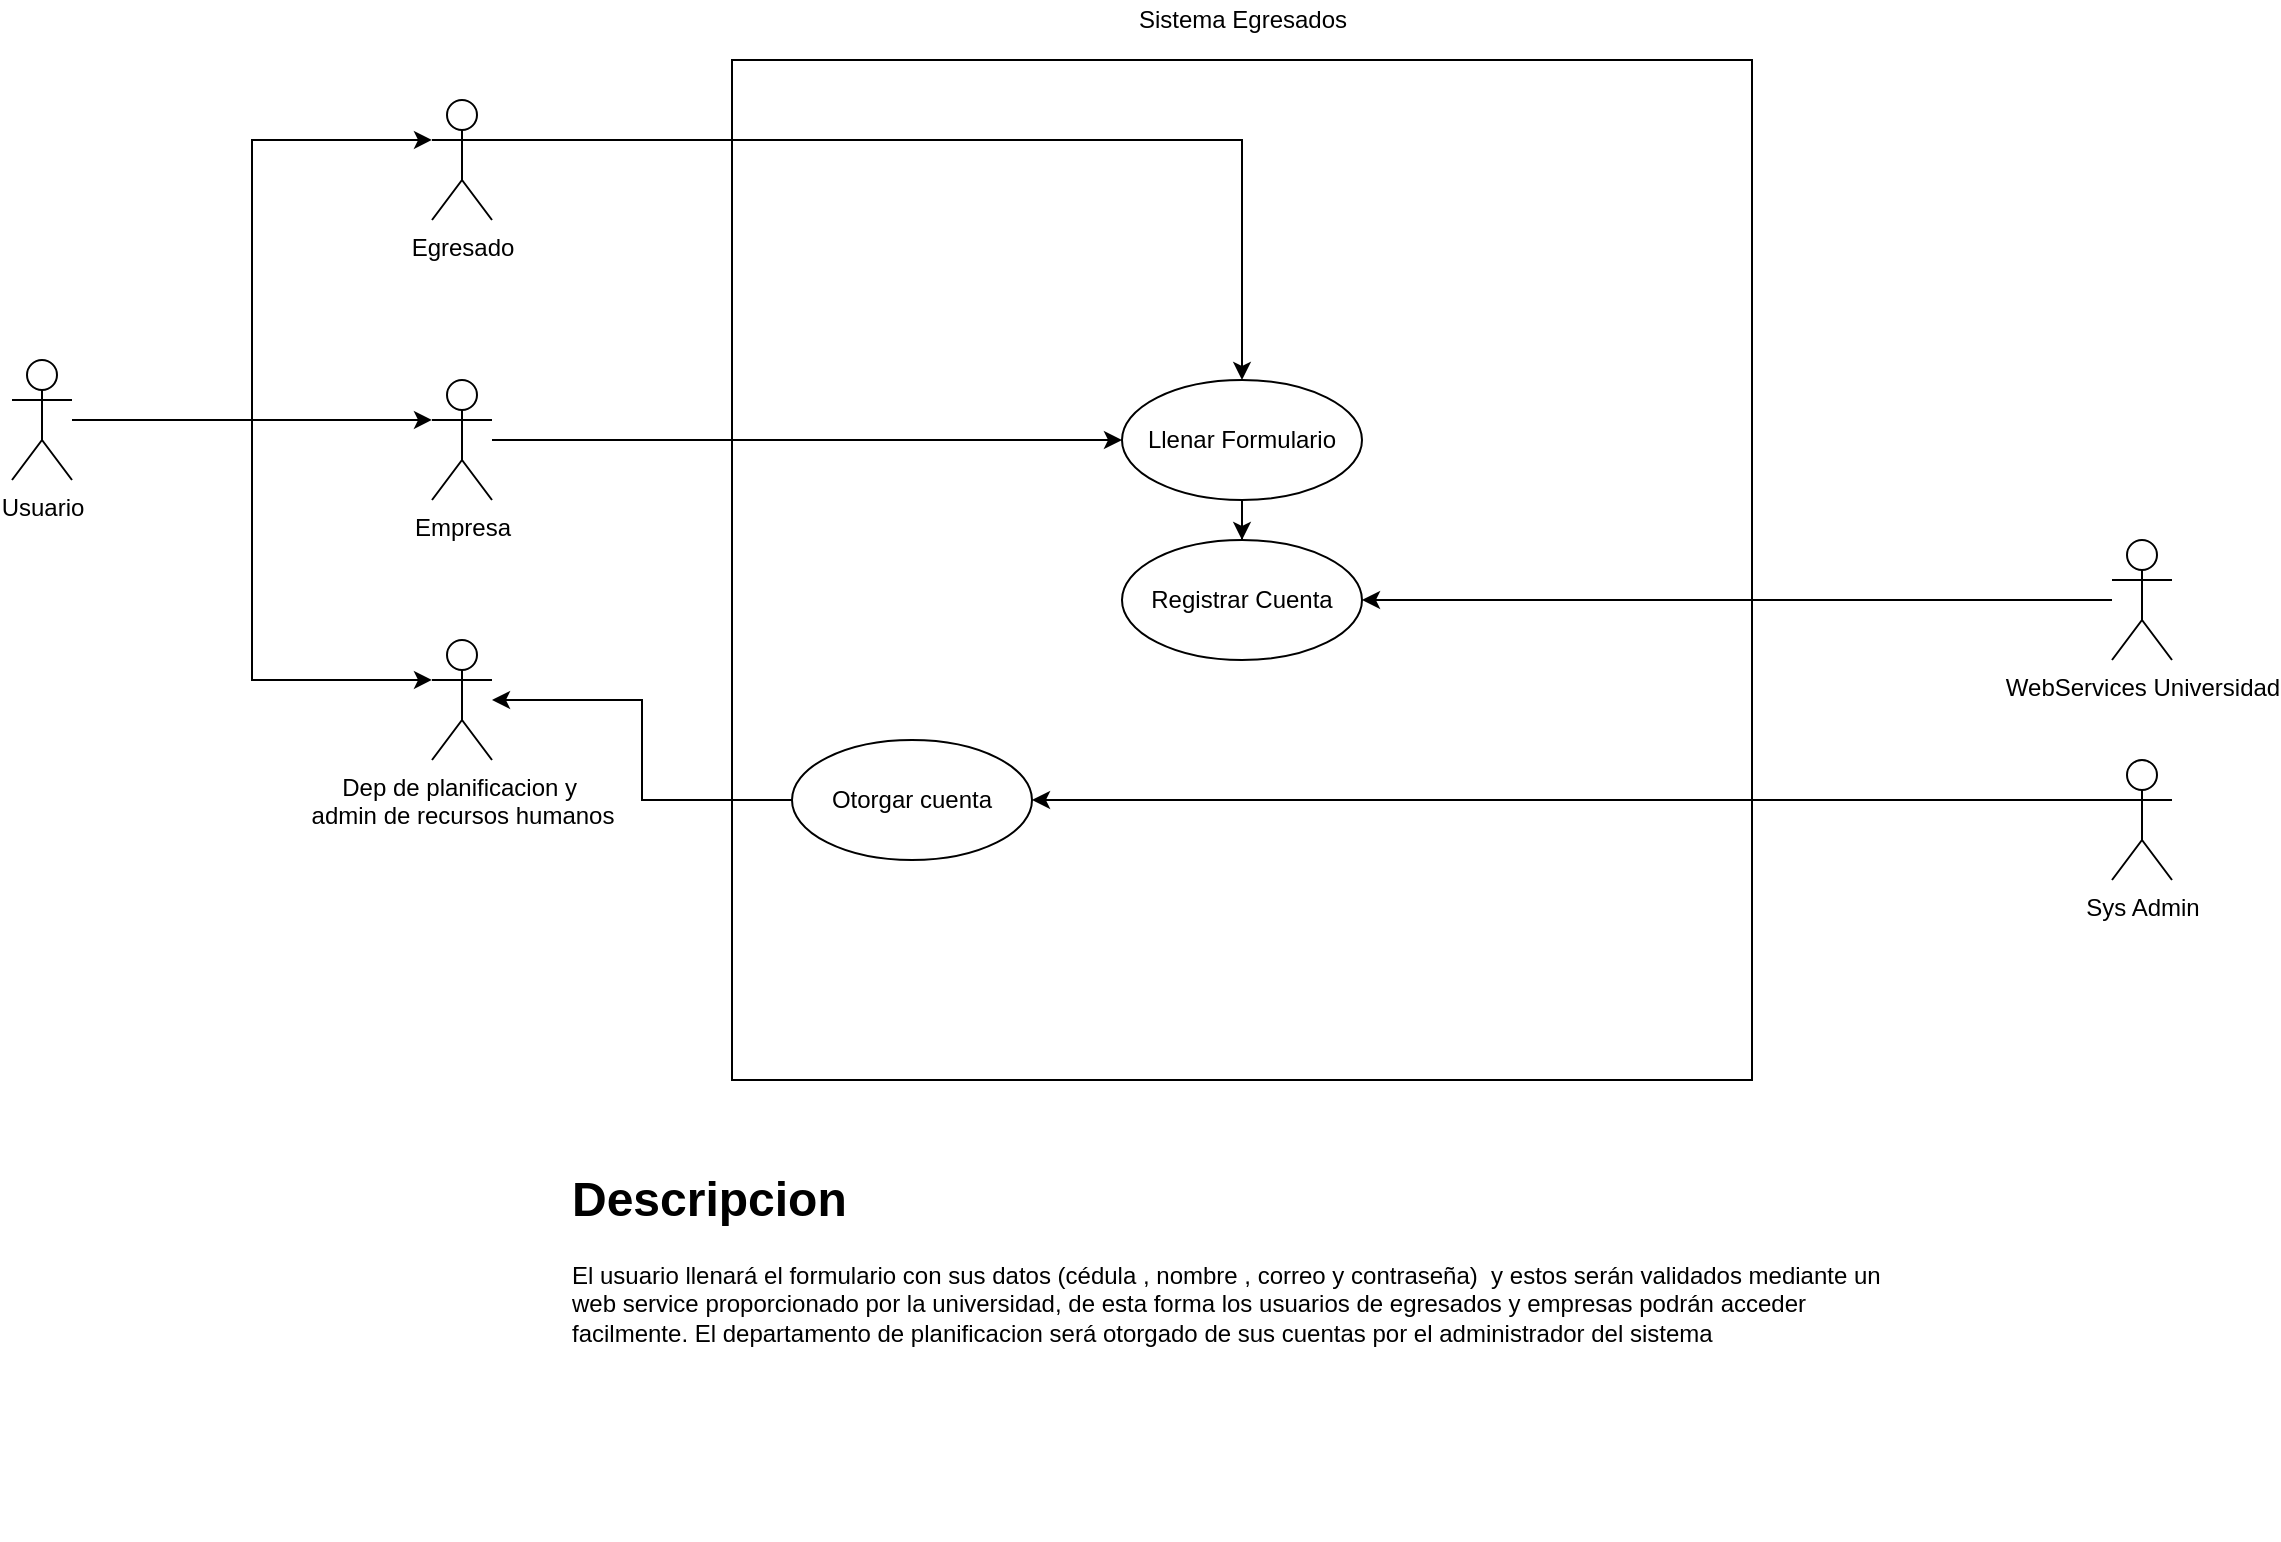 <mxfile version="17.4.0" type="github" pages="5">
  <diagram id="5eBOPWXIhYEufeksKNHc" name="Modulo Registro">
    <mxGraphModel dx="2035" dy="1773" grid="1" gridSize="10" guides="1" tooltips="1" connect="1" arrows="1" fold="1" page="1" pageScale="1" pageWidth="850" pageHeight="1100" math="0" shadow="0">
      <root>
        <mxCell id="0" />
        <mxCell id="1" parent="0" />
        <mxCell id="uDYenzzOM_alLlbksWme-1" value="" style="whiteSpace=wrap;html=1;aspect=fixed;" parent="1" vertex="1">
          <mxGeometry x="-350" y="-110" width="510" height="510" as="geometry" />
        </mxCell>
        <mxCell id="uDYenzzOM_alLlbksWme-4" style="edgeStyle=orthogonalEdgeStyle;rounded=0;orthogonalLoop=1;jettySize=auto;html=1;exitX=1;exitY=0.333;exitDx=0;exitDy=0;exitPerimeter=0;" parent="1" source="ps1h4QxULYfLVLRuHkIJ-1" target="8Nh4FNoyNVWKhMdbQ_Sm-1" edge="1">
          <mxGeometry relative="1" as="geometry" />
        </mxCell>
        <mxCell id="ps1h4QxULYfLVLRuHkIJ-1" value="Egresado" style="shape=umlActor;verticalLabelPosition=bottom;verticalAlign=top;html=1;outlineConnect=0;" parent="1" vertex="1">
          <mxGeometry x="-500" y="-90" width="30" height="60" as="geometry" />
        </mxCell>
        <mxCell id="uDYenzzOM_alLlbksWme-5" style="edgeStyle=orthogonalEdgeStyle;rounded=0;orthogonalLoop=1;jettySize=auto;html=1;entryX=0;entryY=0.5;entryDx=0;entryDy=0;" parent="1" source="ps1h4QxULYfLVLRuHkIJ-17" target="8Nh4FNoyNVWKhMdbQ_Sm-1" edge="1">
          <mxGeometry relative="1" as="geometry" />
        </mxCell>
        <mxCell id="ps1h4QxULYfLVLRuHkIJ-17" value="Empresa" style="shape=umlActor;verticalLabelPosition=bottom;verticalAlign=top;html=1;outlineConnect=0;" parent="1" vertex="1">
          <mxGeometry x="-500" y="50" width="30" height="60" as="geometry" />
        </mxCell>
        <mxCell id="uDYenzzOM_alLlbksWme-8" style="edgeStyle=orthogonalEdgeStyle;rounded=0;orthogonalLoop=1;jettySize=auto;html=1;" parent="1" source="ps1h4QxULYfLVLRuHkIJ-33" target="ps1h4QxULYfLVLRuHkIJ-35" edge="1">
          <mxGeometry relative="1" as="geometry" />
        </mxCell>
        <mxCell id="uDYenzzOM_alLlbksWme-9" style="edgeStyle=orthogonalEdgeStyle;rounded=0;orthogonalLoop=1;jettySize=auto;html=1;exitX=0;exitY=0.333;exitDx=0;exitDy=0;exitPerimeter=0;entryX=1;entryY=0.5;entryDx=0;entryDy=0;" parent="1" source="SC7xf-3za-s-6bOBQMBH-6" target="uDYenzzOM_alLlbksWme-6" edge="1">
          <mxGeometry relative="1" as="geometry" />
        </mxCell>
        <mxCell id="ps1h4QxULYfLVLRuHkIJ-33" value="WebServices Universidad" style="shape=umlActor;verticalLabelPosition=bottom;verticalAlign=top;html=1;outlineConnect=0;" parent="1" vertex="1">
          <mxGeometry x="340" y="130" width="30" height="60" as="geometry" />
        </mxCell>
        <mxCell id="ps1h4QxULYfLVLRuHkIJ-35" value="Registrar Cuenta" style="ellipse;whiteSpace=wrap;html=1;" parent="1" vertex="1">
          <mxGeometry x="-155" y="130" width="120" height="60" as="geometry" />
        </mxCell>
        <mxCell id="uDYenzzOM_alLlbksWme-7" style="edgeStyle=orthogonalEdgeStyle;rounded=0;orthogonalLoop=1;jettySize=auto;html=1;entryX=0.5;entryY=0;entryDx=0;entryDy=0;" parent="1" source="8Nh4FNoyNVWKhMdbQ_Sm-1" target="ps1h4QxULYfLVLRuHkIJ-35" edge="1">
          <mxGeometry relative="1" as="geometry" />
        </mxCell>
        <mxCell id="8Nh4FNoyNVWKhMdbQ_Sm-1" value="Llenar Formulario" style="ellipse;whiteSpace=wrap;html=1;" parent="1" vertex="1">
          <mxGeometry x="-155" y="50" width="120" height="60" as="geometry" />
        </mxCell>
        <mxCell id="8Nh4FNoyNVWKhMdbQ_Sm-7" value="&lt;div&gt;Dep de planificacion y&amp;nbsp;&lt;/div&gt;&lt;div&gt;admin de recursos humanos&lt;/div&gt;" style="shape=umlActor;verticalLabelPosition=bottom;verticalAlign=top;html=1;outlineConnect=0;" parent="1" vertex="1">
          <mxGeometry x="-500" y="180" width="30" height="60" as="geometry" />
        </mxCell>
        <mxCell id="uDYenzzOM_alLlbksWme-3" value="Sistema Egresados" style="text;html=1;align=center;verticalAlign=middle;resizable=0;points=[];autosize=1;strokeColor=none;fillColor=none;" parent="1" vertex="1">
          <mxGeometry x="-155" y="-140" width="120" height="20" as="geometry" />
        </mxCell>
        <mxCell id="uDYenzzOM_alLlbksWme-10" style="edgeStyle=orthogonalEdgeStyle;rounded=0;orthogonalLoop=1;jettySize=auto;html=1;" parent="1" source="uDYenzzOM_alLlbksWme-6" target="8Nh4FNoyNVWKhMdbQ_Sm-7" edge="1">
          <mxGeometry relative="1" as="geometry" />
        </mxCell>
        <mxCell id="uDYenzzOM_alLlbksWme-6" value="Otorgar cuenta" style="ellipse;whiteSpace=wrap;html=1;" parent="1" vertex="1">
          <mxGeometry x="-320" y="230" width="120" height="60" as="geometry" />
        </mxCell>
        <mxCell id="pFo8BAfQkUlJWaoAGY8I-2" style="edgeStyle=orthogonalEdgeStyle;rounded=0;orthogonalLoop=1;jettySize=auto;html=1;entryX=0;entryY=0.333;entryDx=0;entryDy=0;entryPerimeter=0;" parent="1" source="pFo8BAfQkUlJWaoAGY8I-1" target="ps1h4QxULYfLVLRuHkIJ-1" edge="1">
          <mxGeometry relative="1" as="geometry" />
        </mxCell>
        <mxCell id="pFo8BAfQkUlJWaoAGY8I-3" style="edgeStyle=orthogonalEdgeStyle;rounded=0;orthogonalLoop=1;jettySize=auto;html=1;entryX=0;entryY=0.333;entryDx=0;entryDy=0;entryPerimeter=0;" parent="1" source="pFo8BAfQkUlJWaoAGY8I-1" target="8Nh4FNoyNVWKhMdbQ_Sm-7" edge="1">
          <mxGeometry relative="1" as="geometry" />
        </mxCell>
        <mxCell id="pFo8BAfQkUlJWaoAGY8I-4" style="edgeStyle=orthogonalEdgeStyle;rounded=0;orthogonalLoop=1;jettySize=auto;html=1;entryX=0;entryY=0.333;entryDx=0;entryDy=0;entryPerimeter=0;" parent="1" source="pFo8BAfQkUlJWaoAGY8I-1" target="ps1h4QxULYfLVLRuHkIJ-17" edge="1">
          <mxGeometry relative="1" as="geometry" />
        </mxCell>
        <mxCell id="pFo8BAfQkUlJWaoAGY8I-1" value="Usuario" style="shape=umlActor;verticalLabelPosition=bottom;verticalAlign=top;html=1;outlineConnect=0;" parent="1" vertex="1">
          <mxGeometry x="-710" y="40" width="30" height="60" as="geometry" />
        </mxCell>
        <mxCell id="SC7xf-3za-s-6bOBQMBH-1" value="&lt;h1&gt;Descripcion&lt;/h1&gt;&lt;p&gt;El usuario llenará el formulario con sus datos (cédula , nombre , correo y contraseña)&amp;nbsp; y estos serán validados mediante un web service proporcionado por la universidad, de esta forma los usuarios de egresados y empresas podrán acceder facilmente. El departamento de planificacion será otorgado de sus cuentas por el administrador del sistema&lt;/p&gt;" style="text;html=1;strokeColor=none;fillColor=none;spacing=5;spacingTop=-20;whiteSpace=wrap;overflow=hidden;rounded=0;" vertex="1" parent="1">
          <mxGeometry x="-435.5" y="440" width="681" height="190" as="geometry" />
        </mxCell>
        <mxCell id="SC7xf-3za-s-6bOBQMBH-6" value="Sys Admin" style="shape=umlActor;verticalLabelPosition=bottom;verticalAlign=top;html=1;outlineConnect=0;" vertex="1" parent="1">
          <mxGeometry x="340" y="240" width="30" height="60" as="geometry" />
        </mxCell>
      </root>
    </mxGraphModel>
  </diagram>
  <diagram id="KSTuxLjoC1pnTMIIDo7a" name="Modulo Login">
    <mxGraphModel dx="2272" dy="1907" grid="1" gridSize="10" guides="1" tooltips="1" connect="1" arrows="1" fold="1" page="1" pageScale="1" pageWidth="850" pageHeight="1100" math="0" shadow="0">
      <root>
        <mxCell id="0" />
        <mxCell id="1" parent="0" />
        <mxCell id="r0vkeqC2_D9JqhM1JqS9-1" value="" style="whiteSpace=wrap;html=1;aspect=fixed;" parent="1" vertex="1">
          <mxGeometry x="110" width="530" height="530" as="geometry" />
        </mxCell>
        <mxCell id="r0vkeqC2_D9JqhM1JqS9-17" style="edgeStyle=orthogonalEdgeStyle;rounded=0;orthogonalLoop=1;jettySize=auto;html=1;entryX=0.5;entryY=0;entryDx=0;entryDy=0;" parent="1" source="r0vkeqC2_D9JqhM1JqS9-3" target="r0vkeqC2_D9JqhM1JqS9-22" edge="1">
          <mxGeometry relative="1" as="geometry" />
        </mxCell>
        <mxCell id="SI2vPI768RyNfb2udlQi-4" style="edgeStyle=orthogonalEdgeStyle;rounded=0;orthogonalLoop=1;jettySize=auto;html=1;entryX=0;entryY=0.5;entryDx=0;entryDy=0;strokeColor=#FF0F97;" parent="1" source="r0vkeqC2_D9JqhM1JqS9-3" target="r0vkeqC2_D9JqhM1JqS9-25" edge="1">
          <mxGeometry relative="1" as="geometry" />
        </mxCell>
        <mxCell id="r0vkeqC2_D9JqhM1JqS9-3" value="Egresado" style="shape=umlActor;verticalLabelPosition=bottom;verticalAlign=top;html=1;outlineConnect=0;" parent="1" vertex="1">
          <mxGeometry x="-40" y="10" width="30" height="60" as="geometry" />
        </mxCell>
        <mxCell id="SI2vPI768RyNfb2udlQi-2" style="edgeStyle=orthogonalEdgeStyle;rounded=0;orthogonalLoop=1;jettySize=auto;html=1;entryX=0;entryY=0.5;entryDx=0;entryDy=0;" parent="1" source="r0vkeqC2_D9JqhM1JqS9-5" target="r0vkeqC2_D9JqhM1JqS9-22" edge="1">
          <mxGeometry relative="1" as="geometry" />
        </mxCell>
        <mxCell id="SI2vPI768RyNfb2udlQi-5" style="edgeStyle=orthogonalEdgeStyle;rounded=0;orthogonalLoop=1;jettySize=auto;html=1;entryX=0;entryY=0.5;entryDx=0;entryDy=0;strokeColor=#FF0F97;" parent="1" source="r0vkeqC2_D9JqhM1JqS9-5" target="r0vkeqC2_D9JqhM1JqS9-25" edge="1">
          <mxGeometry relative="1" as="geometry" />
        </mxCell>
        <mxCell id="r0vkeqC2_D9JqhM1JqS9-5" value="Empresa" style="shape=umlActor;verticalLabelPosition=bottom;verticalAlign=top;html=1;outlineConnect=0;" parent="1" vertex="1">
          <mxGeometry x="-40" y="130" width="30" height="60" as="geometry" />
        </mxCell>
        <mxCell id="r0vkeqC2_D9JqhM1JqS9-21" style="edgeStyle=orthogonalEdgeStyle;rounded=0;orthogonalLoop=1;jettySize=auto;html=1;" parent="1" source="r0vkeqC2_D9JqhM1JqS9-8" target="r0vkeqC2_D9JqhM1JqS9-19" edge="1">
          <mxGeometry relative="1" as="geometry" />
        </mxCell>
        <mxCell id="r0vkeqC2_D9JqhM1JqS9-8" value="sistema" style="shape=umlActor;verticalLabelPosition=bottom;verticalAlign=top;html=1;outlineConnect=0;" parent="1" vertex="1">
          <mxGeometry x="740" y="210" width="30" height="60" as="geometry" />
        </mxCell>
        <mxCell id="r0vkeqC2_D9JqhM1JqS9-20" style="edgeStyle=orthogonalEdgeStyle;rounded=0;orthogonalLoop=1;jettySize=auto;html=1;" parent="1" source="r0vkeqC2_D9JqhM1JqS9-9" target="r0vkeqC2_D9JqhM1JqS9-19" edge="1">
          <mxGeometry relative="1" as="geometry" />
        </mxCell>
        <mxCell id="r0vkeqC2_D9JqhM1JqS9-9" value="Iniciar Sesion" style="ellipse;whiteSpace=wrap;html=1;" parent="1" vertex="1">
          <mxGeometry x="330" y="300" width="120" height="60" as="geometry" />
        </mxCell>
        <mxCell id="r0vkeqC2_D9JqhM1JqS9-26" style="edgeStyle=orthogonalEdgeStyle;rounded=0;orthogonalLoop=1;jettySize=auto;html=1;entryX=0;entryY=0.5;entryDx=0;entryDy=0;" parent="1" source="r0vkeqC2_D9JqhM1JqS9-12" target="r0vkeqC2_D9JqhM1JqS9-22" edge="1">
          <mxGeometry relative="1" as="geometry" />
        </mxCell>
        <mxCell id="SI2vPI768RyNfb2udlQi-6" style="edgeStyle=orthogonalEdgeStyle;rounded=0;orthogonalLoop=1;jettySize=auto;html=1;entryX=0;entryY=0.5;entryDx=0;entryDy=0;" parent="1" source="r0vkeqC2_D9JqhM1JqS9-12" target="r0vkeqC2_D9JqhM1JqS9-25" edge="1">
          <mxGeometry relative="1" as="geometry" />
        </mxCell>
        <mxCell id="SI2vPI768RyNfb2udlQi-7" style="edgeStyle=orthogonalEdgeStyle;rounded=0;orthogonalLoop=1;jettySize=auto;html=1;entryX=0;entryY=0.5;entryDx=0;entryDy=0;strokeColor=#FF0F97;" parent="1" source="r0vkeqC2_D9JqhM1JqS9-12" target="r0vkeqC2_D9JqhM1JqS9-25" edge="1">
          <mxGeometry relative="1" as="geometry" />
        </mxCell>
        <mxCell id="r0vkeqC2_D9JqhM1JqS9-12" value="&lt;div&gt;Dep de planificacion y&amp;nbsp;&lt;/div&gt;&lt;div&gt;admin de recursos humanos&lt;/div&gt;" style="shape=umlActor;verticalLabelPosition=bottom;verticalAlign=top;html=1;outlineConnect=0;" parent="1" vertex="1">
          <mxGeometry x="-40" y="280" width="30" height="60" as="geometry" />
        </mxCell>
        <mxCell id="r0vkeqC2_D9JqhM1JqS9-13" value="Sistema Egresados" style="text;html=1;align=center;verticalAlign=middle;resizable=0;points=[];autosize=1;strokeColor=none;fillColor=none;" parent="1" vertex="1">
          <mxGeometry x="305" y="-40" width="120" height="20" as="geometry" />
        </mxCell>
        <mxCell id="r0vkeqC2_D9JqhM1JqS9-19" value="Validar" style="ellipse;whiteSpace=wrap;html=1;" parent="1" vertex="1">
          <mxGeometry x="490" y="210" width="120" height="60" as="geometry" />
        </mxCell>
        <mxCell id="r0vkeqC2_D9JqhM1JqS9-23" style="edgeStyle=orthogonalEdgeStyle;rounded=0;orthogonalLoop=1;jettySize=auto;html=1;entryX=0.5;entryY=0;entryDx=0;entryDy=0;" parent="1" source="r0vkeqC2_D9JqhM1JqS9-22" target="r0vkeqC2_D9JqhM1JqS9-9" edge="1">
          <mxGeometry relative="1" as="geometry" />
        </mxCell>
        <mxCell id="r0vkeqC2_D9JqhM1JqS9-22" value="Llenar formulario" style="ellipse;whiteSpace=wrap;html=1;" parent="1" vertex="1">
          <mxGeometry x="330" y="210" width="120" height="60" as="geometry" />
        </mxCell>
        <mxCell id="r0vkeqC2_D9JqhM1JqS9-25" value="Recuperar Contraseña" style="ellipse;whiteSpace=wrap;html=1;" parent="1" vertex="1">
          <mxGeometry x="290" y="430" width="120" height="60" as="geometry" />
        </mxCell>
        <mxCell id="D4iCffSHX1yDk3YyKhZL-2" style="edgeStyle=orthogonalEdgeStyle;rounded=0;orthogonalLoop=1;jettySize=auto;html=1;entryX=0;entryY=0.333;entryDx=0;entryDy=0;entryPerimeter=0;strokeColor=#000000;" parent="1" source="D4iCffSHX1yDk3YyKhZL-1" target="r0vkeqC2_D9JqhM1JqS9-3" edge="1">
          <mxGeometry relative="1" as="geometry" />
        </mxCell>
        <mxCell id="D4iCffSHX1yDk3YyKhZL-3" style="edgeStyle=orthogonalEdgeStyle;rounded=0;orthogonalLoop=1;jettySize=auto;html=1;entryX=0;entryY=0.333;entryDx=0;entryDy=0;entryPerimeter=0;strokeColor=#000000;" parent="1" source="D4iCffSHX1yDk3YyKhZL-1" target="r0vkeqC2_D9JqhM1JqS9-12" edge="1">
          <mxGeometry relative="1" as="geometry" />
        </mxCell>
        <mxCell id="D4iCffSHX1yDk3YyKhZL-4" style="edgeStyle=orthogonalEdgeStyle;rounded=0;orthogonalLoop=1;jettySize=auto;html=1;entryX=0;entryY=0.333;entryDx=0;entryDy=0;entryPerimeter=0;strokeColor=#000000;" parent="1" source="D4iCffSHX1yDk3YyKhZL-1" target="r0vkeqC2_D9JqhM1JqS9-5" edge="1">
          <mxGeometry relative="1" as="geometry" />
        </mxCell>
        <mxCell id="D4iCffSHX1yDk3YyKhZL-1" value="Usuario" style="shape=umlActor;verticalLabelPosition=bottom;verticalAlign=top;html=1;outlineConnect=0;" parent="1" vertex="1">
          <mxGeometry x="-330" y="120" width="30" height="60" as="geometry" />
        </mxCell>
        <mxCell id="AeFMXMb8P-vdfYm-IpsY-1" value="&lt;h1&gt;Descripcion&lt;/h1&gt;&lt;p&gt;al iniciar sesion , los usuarios serán validados utilizando la base de datos local y el web service otorgado por la universidad, también tendrán la posibilidad de recuperar sus contraseñas de ser olvidadas&lt;/p&gt;" style="text;html=1;strokeColor=none;fillColor=none;spacing=5;spacingTop=-20;whiteSpace=wrap;overflow=hidden;rounded=0;" vertex="1" parent="1">
          <mxGeometry y="600" width="681" height="190" as="geometry" />
        </mxCell>
      </root>
    </mxGraphModel>
  </diagram>
  <diagram id="x-4EmDk2QZcQmwv1ljyd" name="Modulo Egresado">
    <mxGraphModel dx="2523" dy="2049" grid="1" gridSize="10" guides="1" tooltips="1" connect="1" arrows="1" fold="1" page="1" pageScale="1" pageWidth="850" pageHeight="1100" math="0" shadow="0">
      <root>
        <mxCell id="0" />
        <mxCell id="1" parent="0" />
        <mxCell id="Z1ALo9aRsaNJIrldC5EL-55" style="edgeStyle=orthogonalEdgeStyle;rounded=0;orthogonalLoop=1;jettySize=auto;html=1;entryX=0;entryY=0.5;entryDx=0;entryDy=0;" parent="1" source="Z1ALo9aRsaNJIrldC5EL-1" target="Z1ALo9aRsaNJIrldC5EL-3" edge="1">
          <mxGeometry relative="1" as="geometry" />
        </mxCell>
        <mxCell id="Z1ALo9aRsaNJIrldC5EL-1" value="Egresado" style="shape=umlActor;verticalLabelPosition=bottom;verticalAlign=top;html=1;outlineConnect=0;" parent="1" vertex="1">
          <mxGeometry x="160" y="195" width="30" height="60" as="geometry" />
        </mxCell>
        <mxCell id="Z1ALo9aRsaNJIrldC5EL-12" style="edgeStyle=orthogonalEdgeStyle;rounded=0;orthogonalLoop=1;jettySize=auto;html=1;exitX=0.5;exitY=0;exitDx=0;exitDy=0;entryX=0;entryY=0.5;entryDx=0;entryDy=0;" parent="1" source="Z1ALo9aRsaNJIrldC5EL-3" target="Z1ALo9aRsaNJIrldC5EL-5" edge="1">
          <mxGeometry relative="1" as="geometry" />
        </mxCell>
        <mxCell id="Z1ALo9aRsaNJIrldC5EL-13" style="edgeStyle=orthogonalEdgeStyle;rounded=0;orthogonalLoop=1;jettySize=auto;html=1;exitX=1;exitY=0.5;exitDx=0;exitDy=0;" parent="1" source="Z1ALo9aRsaNJIrldC5EL-3" target="Z1ALo9aRsaNJIrldC5EL-6" edge="1">
          <mxGeometry relative="1" as="geometry" />
        </mxCell>
        <mxCell id="Z1ALo9aRsaNJIrldC5EL-56" style="edgeStyle=orthogonalEdgeStyle;rounded=0;orthogonalLoop=1;jettySize=auto;html=1;exitX=0.5;exitY=1;exitDx=0;exitDy=0;entryX=0;entryY=0.5;entryDx=0;entryDy=0;" parent="1" source="Z1ALo9aRsaNJIrldC5EL-3" target="Z1ALo9aRsaNJIrldC5EL-7" edge="1">
          <mxGeometry relative="1" as="geometry" />
        </mxCell>
        <mxCell id="-qiXybSb5qSjjH_kc9IB-39" style="edgeStyle=orthogonalEdgeStyle;rounded=0;orthogonalLoop=1;jettySize=auto;html=1;entryX=0;entryY=0.5;entryDx=0;entryDy=0;" parent="1" source="Z1ALo9aRsaNJIrldC5EL-3" target="-qiXybSb5qSjjH_kc9IB-24" edge="1">
          <mxGeometry relative="1" as="geometry">
            <Array as="points">
              <mxPoint x="370" y="1075" />
            </Array>
          </mxGeometry>
        </mxCell>
        <mxCell id="-qiXybSb5qSjjH_kc9IB-40" style="edgeStyle=orthogonalEdgeStyle;rounded=0;orthogonalLoop=1;jettySize=auto;html=1;entryX=0;entryY=0.5;entryDx=0;entryDy=0;" parent="1" source="Z1ALo9aRsaNJIrldC5EL-3" target="Z1ALo9aRsaNJIrldC5EL-57" edge="1">
          <mxGeometry relative="1" as="geometry">
            <Array as="points">
              <mxPoint x="370" y="790" />
            </Array>
          </mxGeometry>
        </mxCell>
        <mxCell id="Z1ALo9aRsaNJIrldC5EL-3" value="Administrar" style="ellipse;whiteSpace=wrap;html=1;" parent="1" vertex="1">
          <mxGeometry x="300" y="200" width="140" height="50" as="geometry" />
        </mxCell>
        <mxCell id="Z1ALo9aRsaNJIrldC5EL-30" style="edgeStyle=orthogonalEdgeStyle;rounded=0;orthogonalLoop=1;jettySize=auto;html=1;exitX=0.5;exitY=0;exitDx=0;exitDy=0;entryX=0;entryY=0.5;entryDx=0;entryDy=0;" parent="1" source="Z1ALo9aRsaNJIrldC5EL-5" target="Z1ALo9aRsaNJIrldC5EL-26" edge="1">
          <mxGeometry relative="1" as="geometry" />
        </mxCell>
        <mxCell id="Z1ALo9aRsaNJIrldC5EL-32" style="edgeStyle=orthogonalEdgeStyle;rounded=0;orthogonalLoop=1;jettySize=auto;html=1;entryX=0;entryY=0.5;entryDx=0;entryDy=0;exitX=0.5;exitY=1;exitDx=0;exitDy=0;" parent="1" source="Z1ALo9aRsaNJIrldC5EL-5" target="Z1ALo9aRsaNJIrldC5EL-27" edge="1">
          <mxGeometry relative="1" as="geometry" />
        </mxCell>
        <mxCell id="Z1ALo9aRsaNJIrldC5EL-5" value="Pefil" style="ellipse;whiteSpace=wrap;html=1;" parent="1" vertex="1">
          <mxGeometry x="500" y="-130" width="140" height="50" as="geometry" />
        </mxCell>
        <mxCell id="Z1ALo9aRsaNJIrldC5EL-39" style="edgeStyle=orthogonalEdgeStyle;rounded=0;orthogonalLoop=1;jettySize=auto;html=1;entryX=0;entryY=0.5;entryDx=0;entryDy=0;" parent="1" source="Z1ALo9aRsaNJIrldC5EL-6" target="Z1ALo9aRsaNJIrldC5EL-36" edge="1">
          <mxGeometry relative="1" as="geometry" />
        </mxCell>
        <mxCell id="-qiXybSb5qSjjH_kc9IB-13" style="edgeStyle=orthogonalEdgeStyle;rounded=0;orthogonalLoop=1;jettySize=auto;html=1;entryX=0;entryY=0.5;entryDx=0;entryDy=0;" parent="1" source="Z1ALo9aRsaNJIrldC5EL-6" target="-qiXybSb5qSjjH_kc9IB-12" edge="1">
          <mxGeometry relative="1" as="geometry" />
        </mxCell>
        <mxCell id="-qiXybSb5qSjjH_kc9IB-14" style="edgeStyle=orthogonalEdgeStyle;rounded=0;orthogonalLoop=1;jettySize=auto;html=1;entryX=0;entryY=0.5;entryDx=0;entryDy=0;" parent="1" source="Z1ALo9aRsaNJIrldC5EL-6" target="Z1ALo9aRsaNJIrldC5EL-35" edge="1">
          <mxGeometry relative="1" as="geometry" />
        </mxCell>
        <mxCell id="Z1ALo9aRsaNJIrldC5EL-6" value="Post" style="ellipse;whiteSpace=wrap;html=1;" parent="1" vertex="1">
          <mxGeometry x="500" y="200" width="140" height="50" as="geometry" />
        </mxCell>
        <mxCell id="-qiXybSb5qSjjH_kc9IB-8" style="edgeStyle=orthogonalEdgeStyle;rounded=0;orthogonalLoop=1;jettySize=auto;html=1;entryX=0;entryY=0.5;entryDx=0;entryDy=0;" parent="1" source="Z1ALo9aRsaNJIrldC5EL-7" target="Z1ALo9aRsaNJIrldC5EL-40" edge="1">
          <mxGeometry relative="1" as="geometry" />
        </mxCell>
        <mxCell id="-qiXybSb5qSjjH_kc9IB-9" style="edgeStyle=orthogonalEdgeStyle;rounded=0;orthogonalLoop=1;jettySize=auto;html=1;entryX=0;entryY=0.5;entryDx=0;entryDy=0;" parent="1" source="Z1ALo9aRsaNJIrldC5EL-7" target="-qiXybSb5qSjjH_kc9IB-7" edge="1">
          <mxGeometry relative="1" as="geometry" />
        </mxCell>
        <mxCell id="-qiXybSb5qSjjH_kc9IB-10" style="edgeStyle=orthogonalEdgeStyle;rounded=0;orthogonalLoop=1;jettySize=auto;html=1;entryX=0;entryY=0.5;entryDx=0;entryDy=0;" parent="1" source="Z1ALo9aRsaNJIrldC5EL-7" target="Z1ALo9aRsaNJIrldC5EL-41" edge="1">
          <mxGeometry relative="1" as="geometry" />
        </mxCell>
        <mxCell id="-qiXybSb5qSjjH_kc9IB-26" style="edgeStyle=orthogonalEdgeStyle;rounded=0;orthogonalLoop=1;jettySize=auto;html=1;exitX=1;exitY=0.5;exitDx=0;exitDy=0;entryX=0;entryY=0.5;entryDx=0;entryDy=0;" parent="1" source="Z1ALo9aRsaNJIrldC5EL-7" target="Z1ALo9aRsaNJIrldC5EL-21" edge="1">
          <mxGeometry relative="1" as="geometry" />
        </mxCell>
        <mxCell id="Z1ALo9aRsaNJIrldC5EL-7" value="Amigos" style="ellipse;whiteSpace=wrap;html=1;" parent="1" vertex="1">
          <mxGeometry x="500" y="440" width="140" height="50" as="geometry" />
        </mxCell>
        <mxCell id="Z1ALo9aRsaNJIrldC5EL-21" value="Enviar Mensaje" style="ellipse;whiteSpace=wrap;html=1;" parent="1" vertex="1">
          <mxGeometry x="704.5" y="620" width="140" height="50" as="geometry" />
        </mxCell>
        <mxCell id="Z1ALo9aRsaNJIrldC5EL-26" value="Cambiar datos" style="ellipse;whiteSpace=wrap;html=1;" parent="1" vertex="1">
          <mxGeometry x="710" y="-230" width="140" height="50" as="geometry" />
        </mxCell>
        <mxCell id="Z1ALo9aRsaNJIrldC5EL-27" value="Cambiar Contraseña" style="ellipse;whiteSpace=wrap;html=1;" parent="1" vertex="1">
          <mxGeometry x="710" y="-40" width="140" height="50" as="geometry" />
        </mxCell>
        <mxCell id="Z1ALo9aRsaNJIrldC5EL-35" value="Eliminar" style="ellipse;whiteSpace=wrap;html=1;" parent="1" vertex="1">
          <mxGeometry x="700" y="200" width="140" height="50" as="geometry" />
        </mxCell>
        <mxCell id="Z1ALo9aRsaNJIrldC5EL-36" value="Editar" style="ellipse;whiteSpace=wrap;html=1;" parent="1" vertex="1">
          <mxGeometry x="700" y="270" width="140" height="50" as="geometry" />
        </mxCell>
        <mxCell id="Z1ALo9aRsaNJIrldC5EL-40" value="Eliminar" style="ellipse;whiteSpace=wrap;html=1;" parent="1" vertex="1">
          <mxGeometry x="702.5" y="440" width="140" height="50" as="geometry" />
        </mxCell>
        <mxCell id="Z1ALo9aRsaNJIrldC5EL-41" value="Bloquear" style="ellipse;whiteSpace=wrap;html=1;" parent="1" vertex="1">
          <mxGeometry x="704.5" y="540" width="140" height="50" as="geometry" />
        </mxCell>
        <mxCell id="-qiXybSb5qSjjH_kc9IB-31" style="edgeStyle=orthogonalEdgeStyle;rounded=0;orthogonalLoop=1;jettySize=auto;html=1;entryX=0;entryY=0.5;entryDx=0;entryDy=0;" parent="1" source="Z1ALo9aRsaNJIrldC5EL-57" target="Z1ALo9aRsaNJIrldC5EL-61" edge="1">
          <mxGeometry relative="1" as="geometry" />
        </mxCell>
        <mxCell id="-qiXybSb5qSjjH_kc9IB-32" style="edgeStyle=orthogonalEdgeStyle;rounded=0;orthogonalLoop=1;jettySize=auto;html=1;exitX=1;exitY=0.5;exitDx=0;exitDy=0;entryX=0;entryY=0.5;entryDx=0;entryDy=0;" parent="1" source="Z1ALo9aRsaNJIrldC5EL-57" target="-qiXybSb5qSjjH_kc9IB-17" edge="1">
          <mxGeometry relative="1" as="geometry" />
        </mxCell>
        <mxCell id="-qiXybSb5qSjjH_kc9IB-34" style="edgeStyle=orthogonalEdgeStyle;rounded=0;orthogonalLoop=1;jettySize=auto;html=1;entryX=0;entryY=0.5;entryDx=0;entryDy=0;" parent="1" source="Z1ALo9aRsaNJIrldC5EL-57" target="-qiXybSb5qSjjH_kc9IB-33" edge="1">
          <mxGeometry relative="1" as="geometry" />
        </mxCell>
        <mxCell id="Z1ALo9aRsaNJIrldC5EL-57" value="Lista evento" style="ellipse;whiteSpace=wrap;html=1;" parent="1" vertex="1">
          <mxGeometry x="500" y="765" width="140" height="50" as="geometry" />
        </mxCell>
        <mxCell id="Z1ALo9aRsaNJIrldC5EL-61" value="Asistir" style="ellipse;whiteSpace=wrap;html=1;" parent="1" vertex="1">
          <mxGeometry x="710" y="700" width="140" height="50" as="geometry" />
        </mxCell>
        <mxCell id="-qiXybSb5qSjjH_kc9IB-7" value="Agregar" style="ellipse;whiteSpace=wrap;html=1;" parent="1" vertex="1">
          <mxGeometry x="703.5" y="370" width="140" height="50" as="geometry" />
        </mxCell>
        <mxCell id="-qiXybSb5qSjjH_kc9IB-12" value="Crear" style="ellipse;whiteSpace=wrap;html=1;" parent="1" vertex="1">
          <mxGeometry x="700" y="130" width="140" height="50" as="geometry" />
        </mxCell>
        <mxCell id="-qiXybSb5qSjjH_kc9IB-17" value="Compartir evento" style="ellipse;whiteSpace=wrap;html=1;" parent="1" vertex="1">
          <mxGeometry x="710" y="850" width="140" height="50" as="geometry" />
        </mxCell>
        <mxCell id="-qiXybSb5qSjjH_kc9IB-41" style="edgeStyle=orthogonalEdgeStyle;rounded=0;orthogonalLoop=1;jettySize=auto;html=1;entryX=0;entryY=0.5;entryDx=0;entryDy=0;" parent="1" source="-qiXybSb5qSjjH_kc9IB-24" target="-qiXybSb5qSjjH_kc9IB-35" edge="1">
          <mxGeometry relative="1" as="geometry" />
        </mxCell>
        <mxCell id="-qiXybSb5qSjjH_kc9IB-42" style="edgeStyle=orthogonalEdgeStyle;rounded=0;orthogonalLoop=1;jettySize=auto;html=1;entryX=0;entryY=0.5;entryDx=0;entryDy=0;" parent="1" source="-qiXybSb5qSjjH_kc9IB-24" target="-qiXybSb5qSjjH_kc9IB-36" edge="1">
          <mxGeometry relative="1" as="geometry" />
        </mxCell>
        <mxCell id="-qiXybSb5qSjjH_kc9IB-43" style="edgeStyle=orthogonalEdgeStyle;rounded=0;orthogonalLoop=1;jettySize=auto;html=1;" parent="1" source="-qiXybSb5qSjjH_kc9IB-24" target="-qiXybSb5qSjjH_kc9IB-37" edge="1">
          <mxGeometry relative="1" as="geometry" />
        </mxCell>
        <mxCell id="-qiXybSb5qSjjH_kc9IB-24" value="Lista trabajo" style="ellipse;whiteSpace=wrap;html=1;" parent="1" vertex="1">
          <mxGeometry x="500" y="1050" width="140" height="50" as="geometry" />
        </mxCell>
        <mxCell id="-qiXybSb5qSjjH_kc9IB-33" value="Remover asistencia" style="ellipse;whiteSpace=wrap;html=1;" parent="1" vertex="1">
          <mxGeometry x="710" y="765" width="140" height="50" as="geometry" />
        </mxCell>
        <mxCell id="-qiXybSb5qSjjH_kc9IB-35" value="Postular" style="ellipse;whiteSpace=wrap;html=1;" parent="1" vertex="1">
          <mxGeometry x="703.5" y="970" width="140" height="50" as="geometry" />
        </mxCell>
        <mxCell id="-qiXybSb5qSjjH_kc9IB-36" value="Compartir trabajo" style="ellipse;whiteSpace=wrap;html=1;" parent="1" vertex="1">
          <mxGeometry x="702.5" y="1120" width="140" height="50" as="geometry" />
        </mxCell>
        <mxCell id="-qiXybSb5qSjjH_kc9IB-37" value="Remover postulacion" style="ellipse;whiteSpace=wrap;html=1;" parent="1" vertex="1">
          <mxGeometry x="704.5" y="1050" width="140" height="50" as="geometry" />
        </mxCell>
        <mxCell id="ZRXOohyxK37Mtd1f47yP-3" value="Login" style="shape=module;align=left;spacingLeft=20;align=center;verticalAlign=top;" parent="1" vertex="1">
          <mxGeometry x="-120" y="200" width="100" height="50" as="geometry" />
        </mxCell>
        <mxCell id="ZRXOohyxK37Mtd1f47yP-4" value="Extends" style="endArrow=block;endSize=16;endFill=0;html=1;rounded=0;strokeColor=#000000;exitX=1;exitY=0.5;exitDx=0;exitDy=0;" parent="1" source="ZRXOohyxK37Mtd1f47yP-3" edge="1">
          <mxGeometry width="160" relative="1" as="geometry">
            <mxPoint x="-10" y="224.38" as="sourcePoint" />
            <mxPoint x="150" y="224.38" as="targetPoint" />
          </mxGeometry>
        </mxCell>
        <mxCell id="kzR2Pfw7VgZVlKZM3zV1-1" value="&lt;h1&gt;Descripcion&lt;/h1&gt;&lt;p&gt;&lt;font style=&quot;font-size: 15px&quot;&gt;En este modulo el usuario egresado será capaz de administrar :&lt;/font&gt;&lt;br&gt;&lt;br&gt;&lt;br&gt;&lt;font style=&quot;font-size: 15px&quot;&gt;Perfil: aqui el usuario podra cambiar los datos a su gusto , como foto de perfil, lugar de trabajo , etc. Tambien podra cambiar su contraseña cuando quiera&amp;nbsp;&lt;br&gt;&lt;br&gt;Post: Aquí podrá hacer el crud correspondiente a los post&lt;br&gt;&lt;br&gt;&lt;/font&gt;&lt;/p&gt;&lt;p style=&quot;font-size: 15px&quot;&gt;&lt;font style=&quot;font-size: 15px&quot;&gt;Amigos: tendrá permitido agregar a los demas egresados que encuentre en la paltaforma, tambien podra enviar mensajes y de ser necesario bloquear y/o eliminar&amp;nbsp;&lt;/font&gt;&lt;/p&gt;&lt;p style=&quot;font-size: 15px&quot;&gt;&lt;font style=&quot;font-size: 15px&quot;&gt;&lt;br&gt;&lt;/font&gt;&lt;/p&gt;&lt;p style=&quot;font-size: 15px&quot;&gt;&lt;font style=&quot;font-size: 15px&quot;&gt;Lista evento: podra revisar a detalle los eventos disponibles realizados por la universidad, podra asistir o quitar su asistencia y lo mas importante, podra compartir el evento como un post , para que sus amigos puedan verlo tambien&amp;nbsp;&lt;/font&gt;&lt;/p&gt;&lt;p style=&quot;font-size: 15px&quot;&gt;&lt;font style=&quot;font-size: 15px&quot;&gt;&lt;br&gt;&lt;/font&gt;&lt;/p&gt;&lt;p style=&quot;font-size: 15px&quot;&gt;&lt;font style=&quot;font-size: 15px&quot;&gt;Lista trabajo: al igual que el evento, podra realizar las acciones basicas como postular para el trabajo o remover postulacion, al igual que compartir la plaza de trabajo mediante un post&lt;/font&gt;&lt;/p&gt;" style="text;html=1;strokeColor=none;fillColor=none;spacing=5;spacingTop=-20;whiteSpace=wrap;overflow=hidden;rounded=0;" vertex="1" parent="1">
          <mxGeometry x="-111" y="380" width="411" height="570" as="geometry" />
        </mxCell>
      </root>
    </mxGraphModel>
  </diagram>
  <diagram id="ZRWDf_Hj6uvGdLw47oIn" name="Modulo Empresa">
    <mxGraphModel dx="2881" dy="1153" grid="1" gridSize="10" guides="1" tooltips="1" connect="1" arrows="1" fold="1" page="1" pageScale="1" pageWidth="850" pageHeight="1100" math="0" shadow="0">
      <root>
        <mxCell id="0" />
        <mxCell id="1" parent="0" />
        <mxCell id="T1cxmti9wlleSTlFRHnA-2" value="Crear plaza trabajo" style="ellipse;whiteSpace=wrap;html=1;" parent="1" vertex="1">
          <mxGeometry x="320" y="445" width="140" height="60" as="geometry" />
        </mxCell>
        <mxCell id="T1cxmti9wlleSTlFRHnA-5" value="Eliminar plaza de trabajo" style="ellipse;whiteSpace=wrap;html=1;" parent="1" vertex="1">
          <mxGeometry x="320" y="600" width="140" height="60" as="geometry" />
        </mxCell>
        <mxCell id="ZS393QdUM0ocgv7dwVsJ-1" value="Editar plaza trabajo" style="ellipse;whiteSpace=wrap;html=1;" parent="1" vertex="1">
          <mxGeometry x="320" y="520" width="140" height="60" as="geometry" />
        </mxCell>
        <mxCell id="RMUrdbYmKMxbMcPX_VWZ-1" style="edgeStyle=orthogonalEdgeStyle;rounded=0;orthogonalLoop=1;jettySize=auto;html=1;entryX=0;entryY=0.5;entryDx=0;entryDy=0;" parent="1" source="RMUrdbYmKMxbMcPX_VWZ-2" target="RMUrdbYmKMxbMcPX_VWZ-4" edge="1">
          <mxGeometry relative="1" as="geometry" />
        </mxCell>
        <mxCell id="RMUrdbYmKMxbMcPX_VWZ-17" style="edgeStyle=orthogonalEdgeStyle;rounded=0;orthogonalLoop=1;jettySize=auto;html=1;entryX=0;entryY=0.5;entryDx=0;entryDy=0;" parent="1" source="RMUrdbYmKMxbMcPX_VWZ-2" target="T1cxmti9wlleSTlFRHnA-2" edge="1">
          <mxGeometry relative="1" as="geometry" />
        </mxCell>
        <mxCell id="RMUrdbYmKMxbMcPX_VWZ-18" style="edgeStyle=orthogonalEdgeStyle;rounded=0;orthogonalLoop=1;jettySize=auto;html=1;entryX=0;entryY=0.5;entryDx=0;entryDy=0;" parent="1" source="RMUrdbYmKMxbMcPX_VWZ-2" target="ZS393QdUM0ocgv7dwVsJ-1" edge="1">
          <mxGeometry relative="1" as="geometry" />
        </mxCell>
        <mxCell id="RMUrdbYmKMxbMcPX_VWZ-19" style="edgeStyle=orthogonalEdgeStyle;rounded=0;orthogonalLoop=1;jettySize=auto;html=1;entryX=0;entryY=0.5;entryDx=0;entryDy=0;" parent="1" source="RMUrdbYmKMxbMcPX_VWZ-2" target="T1cxmti9wlleSTlFRHnA-5" edge="1">
          <mxGeometry relative="1" as="geometry" />
        </mxCell>
        <mxCell id="RMUrdbYmKMxbMcPX_VWZ-2" value="Empresa" style="shape=umlActor;verticalLabelPosition=bottom;verticalAlign=top;html=1;outlineConnect=0;" parent="1" vertex="1">
          <mxGeometry x="90" y="445" width="30" height="60" as="geometry" />
        </mxCell>
        <mxCell id="RMUrdbYmKMxbMcPX_VWZ-16" style="edgeStyle=orthogonalEdgeStyle;rounded=0;orthogonalLoop=1;jettySize=auto;html=1;" parent="1" source="RMUrdbYmKMxbMcPX_VWZ-4" target="RMUrdbYmKMxbMcPX_VWZ-10" edge="1">
          <mxGeometry relative="1" as="geometry" />
        </mxCell>
        <mxCell id="RMUrdbYmKMxbMcPX_VWZ-4" value="Ver lista egresados de interes" style="ellipse;whiteSpace=wrap;html=1;" parent="1" vertex="1">
          <mxGeometry x="320" y="260" width="180" height="70" as="geometry" />
        </mxCell>
        <mxCell id="RMUrdbYmKMxbMcPX_VWZ-10" value="Llenar encuesta satisfaccion" style="ellipse;whiteSpace=wrap;html=1;" parent="1" vertex="1">
          <mxGeometry x="550" y="260" width="180" height="70" as="geometry" />
        </mxCell>
        <mxCell id="XOYD5oznPbXiIdidnrGP-1" value="Login" style="shape=module;align=left;spacingLeft=20;align=center;verticalAlign=top;" parent="1" vertex="1">
          <mxGeometry x="-190" y="450" width="100" height="50" as="geometry" />
        </mxCell>
        <mxCell id="XOYD5oznPbXiIdidnrGP-2" value="Extends" style="endArrow=block;endSize=16;endFill=0;html=1;rounded=0;strokeColor=#000000;exitX=1;exitY=0.5;exitDx=0;exitDy=0;" parent="1" source="XOYD5oznPbXiIdidnrGP-1" edge="1">
          <mxGeometry width="160" relative="1" as="geometry">
            <mxPoint x="-80" y="474.38" as="sourcePoint" />
            <mxPoint x="80" y="474.38" as="targetPoint" />
          </mxGeometry>
        </mxCell>
      </root>
    </mxGraphModel>
  </diagram>
  <diagram id="jfAmvf6OFEC4bzsVT70f" name="Modulo depártamento de planificacion y administracion de recursos humanos">
    <mxGraphModel dx="2272" dy="807" grid="1" gridSize="10" guides="1" tooltips="1" connect="1" arrows="1" fold="1" page="1" pageScale="1" pageWidth="850" pageHeight="1100" math="0" shadow="0">
      <root>
        <mxCell id="0" />
        <mxCell id="1" parent="0" />
        <mxCell id="AdZctK4t-bl0yCTUU0jm-1" style="edgeStyle=orthogonalEdgeStyle;rounded=0;orthogonalLoop=1;jettySize=auto;html=1;entryX=0;entryY=0.5;entryDx=0;entryDy=0;" parent="1" source="AdZctK4t-bl0yCTUU0jm-2" target="AdZctK4t-bl0yCTUU0jm-8" edge="1">
          <mxGeometry relative="1" as="geometry" />
        </mxCell>
        <mxCell id="AdZctK4t-bl0yCTUU0jm-2" value="Depártamento de planificacion y &lt;br&gt;administracion de recursos humanos" style="shape=umlActor;verticalLabelPosition=bottom;verticalAlign=top;html=1;outlineConnect=0;" parent="1" vertex="1">
          <mxGeometry x="-80" y="290" width="30" height="60" as="geometry" />
        </mxCell>
        <mxCell id="AdZctK4t-bl0yCTUU0jm-3" value="Crear evento" style="ellipse;whiteSpace=wrap;html=1;" parent="1" vertex="1">
          <mxGeometry x="310" y="180" width="140" height="60" as="geometry" />
        </mxCell>
        <mxCell id="AdZctK4t-bl0yCTUU0jm-4" style="edgeStyle=orthogonalEdgeStyle;rounded=0;orthogonalLoop=1;jettySize=auto;html=1;entryX=0;entryY=0.5;entryDx=0;entryDy=0;" parent="1" source="AdZctK4t-bl0yCTUU0jm-8" target="AdZctK4t-bl0yCTUU0jm-3" edge="1">
          <mxGeometry relative="1" as="geometry">
            <mxPoint x="140" y="180" as="targetPoint" />
          </mxGeometry>
        </mxCell>
        <mxCell id="tacvvGMqDV4AgweIo3rR-2" style="edgeStyle=orthogonalEdgeStyle;rounded=0;orthogonalLoop=1;jettySize=auto;html=1;entryX=0;entryY=0.5;entryDx=0;entryDy=0;" parent="1" source="AdZctK4t-bl0yCTUU0jm-8" target="AdZctK4t-bl0yCTUU0jm-12" edge="1">
          <mxGeometry relative="1" as="geometry" />
        </mxCell>
        <mxCell id="tacvvGMqDV4AgweIo3rR-3" style="edgeStyle=orthogonalEdgeStyle;rounded=0;orthogonalLoop=1;jettySize=auto;html=1;" parent="1" source="AdZctK4t-bl0yCTUU0jm-8" target="AdZctK4t-bl0yCTUU0jm-25" edge="1">
          <mxGeometry relative="1" as="geometry" />
        </mxCell>
        <mxCell id="tacvvGMqDV4AgweIo3rR-4" style="edgeStyle=orthogonalEdgeStyle;rounded=0;orthogonalLoop=1;jettySize=auto;html=1;entryX=0;entryY=0.5;entryDx=0;entryDy=0;" parent="1" source="AdZctK4t-bl0yCTUU0jm-8" target="AdZctK4t-bl0yCTUU0jm-10" edge="1">
          <mxGeometry relative="1" as="geometry" />
        </mxCell>
        <mxCell id="AdZctK4t-bl0yCTUU0jm-8" value="Administra evento" style="ellipse;whiteSpace=wrap;html=1;" parent="1" vertex="1">
          <mxGeometry x="70" y="290" width="140" height="60" as="geometry" />
        </mxCell>
        <mxCell id="AdZctK4t-bl0yCTUU0jm-10" value="Dar alta evento" style="ellipse;whiteSpace=wrap;html=1;" parent="1" vertex="1">
          <mxGeometry x="310" y="400" width="140" height="60" as="geometry" />
        </mxCell>
        <mxCell id="AdZctK4t-bl0yCTUU0jm-12" value="Consultar participantes" style="ellipse;whiteSpace=wrap;html=1;" parent="1" vertex="1">
          <mxGeometry x="310" y="510" width="140" height="60" as="geometry" />
        </mxCell>
        <mxCell id="AdZctK4t-bl0yCTUU0jm-25" value="Editar evento" style="ellipse;whiteSpace=wrap;html=1;" parent="1" vertex="1">
          <mxGeometry x="310" y="290" width="140" height="60" as="geometry" />
        </mxCell>
        <mxCell id="cBCXHK6_bkhuu76SHxK4-1" value="Login" style="shape=module;align=left;spacingLeft=20;align=center;verticalAlign=top;" parent="1" vertex="1">
          <mxGeometry x="-390" y="295" width="100" height="50" as="geometry" />
        </mxCell>
        <mxCell id="cBCXHK6_bkhuu76SHxK4-2" value="Extends" style="endArrow=block;endSize=16;endFill=0;html=1;rounded=0;strokeColor=#000000;exitX=1;exitY=0.5;exitDx=0;exitDy=0;" parent="1" source="cBCXHK6_bkhuu76SHxK4-1" edge="1">
          <mxGeometry width="160" relative="1" as="geometry">
            <mxPoint x="-280" y="319.38" as="sourcePoint" />
            <mxPoint x="-120" y="319.38" as="targetPoint" />
          </mxGeometry>
        </mxCell>
      </root>
    </mxGraphModel>
  </diagram>
</mxfile>
